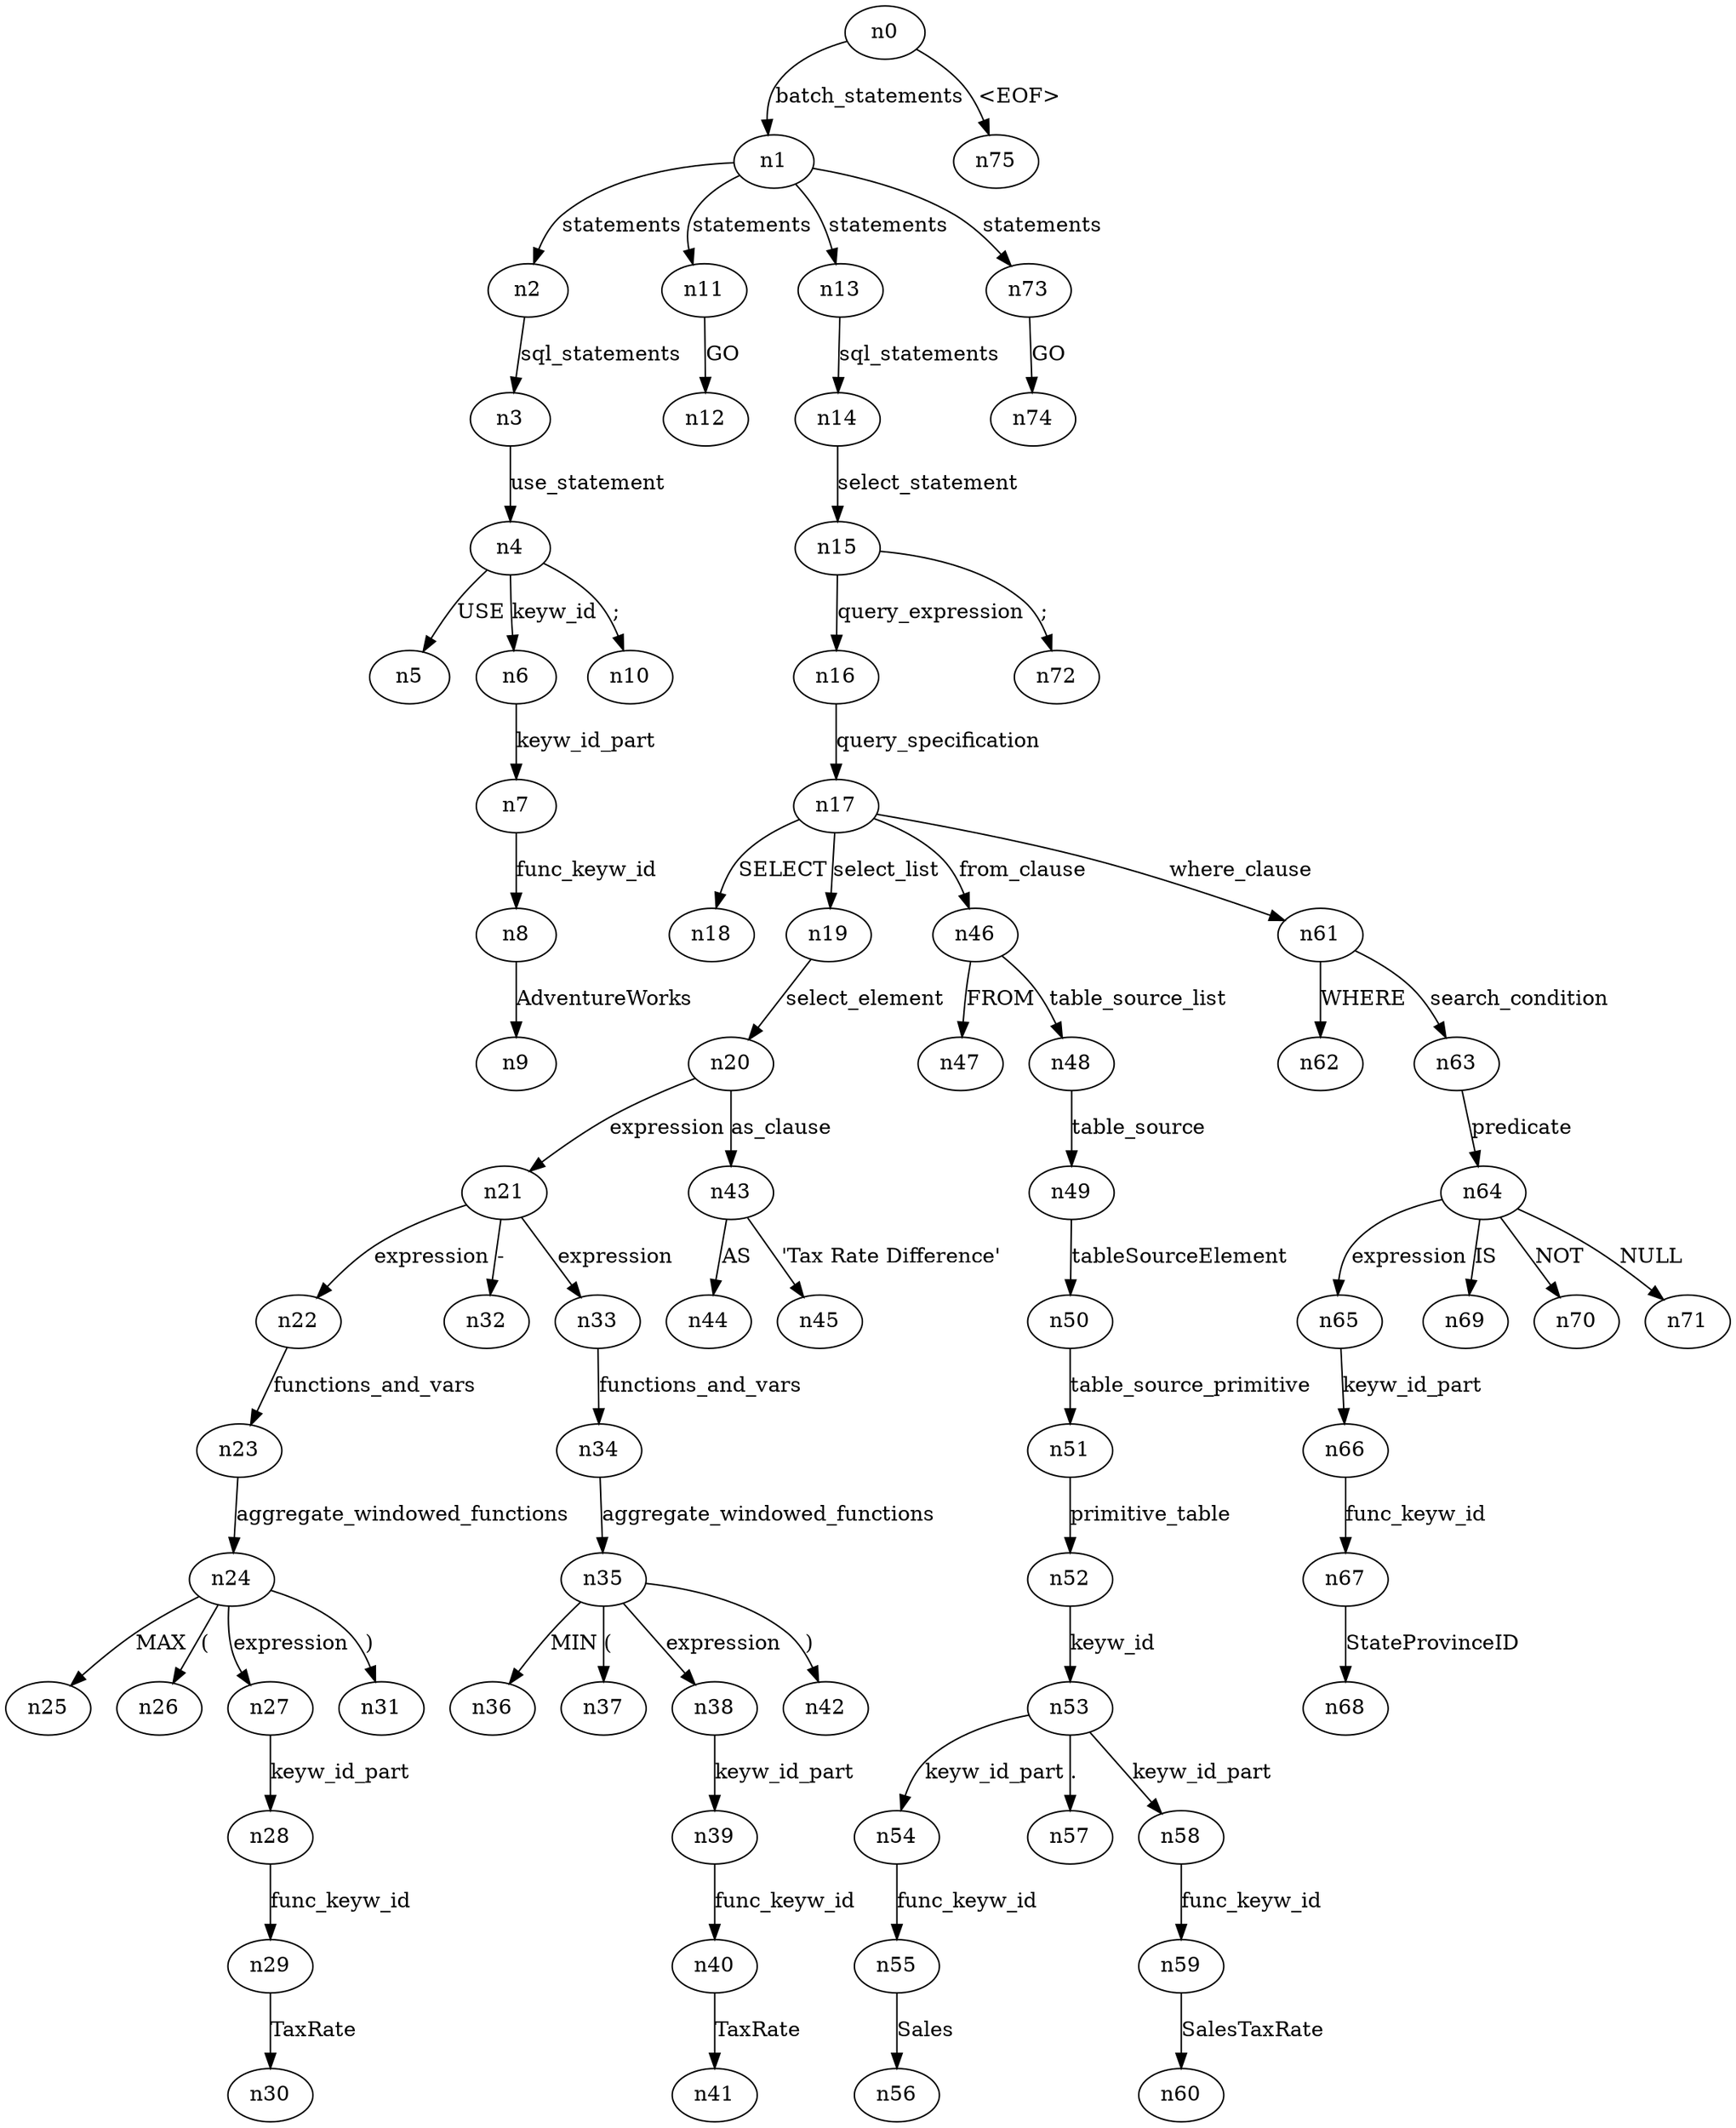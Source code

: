 digraph ParseTree {
  n0 -> n1 [label="batch_statements"];
  n1 -> n2 [label="statements"];
  n2 -> n3 [label="sql_statements"];
  n3 -> n4 [label="use_statement"];
  n4 -> n5 [label="USE"];
  n4 -> n6 [label="keyw_id"];
  n6 -> n7 [label="keyw_id_part"];
  n7 -> n8 [label="func_keyw_id"];
  n8 -> n9 [label="AdventureWorks"];
  n4 -> n10 [label=";"];
  n1 -> n11 [label="statements"];
  n11 -> n12 [label="GO"];
  n1 -> n13 [label="statements"];
  n13 -> n14 [label="sql_statements"];
  n14 -> n15 [label="select_statement"];
  n15 -> n16 [label="query_expression"];
  n16 -> n17 [label="query_specification"];
  n17 -> n18 [label="SELECT"];
  n17 -> n19 [label="select_list"];
  n19 -> n20 [label="select_element"];
  n20 -> n21 [label="expression"];
  n21 -> n22 [label="expression"];
  n22 -> n23 [label="functions_and_vars"];
  n23 -> n24 [label="aggregate_windowed_functions"];
  n24 -> n25 [label="MAX"];
  n24 -> n26 [label="("];
  n24 -> n27 [label="expression"];
  n27 -> n28 [label="keyw_id_part"];
  n28 -> n29 [label="func_keyw_id"];
  n29 -> n30 [label="TaxRate"];
  n24 -> n31 [label=")"];
  n21 -> n32 [label="-"];
  n21 -> n33 [label="expression"];
  n33 -> n34 [label="functions_and_vars"];
  n34 -> n35 [label="aggregate_windowed_functions"];
  n35 -> n36 [label="MIN"];
  n35 -> n37 [label="("];
  n35 -> n38 [label="expression"];
  n38 -> n39 [label="keyw_id_part"];
  n39 -> n40 [label="func_keyw_id"];
  n40 -> n41 [label="TaxRate"];
  n35 -> n42 [label=")"];
  n20 -> n43 [label="as_clause"];
  n43 -> n44 [label="AS"];
  n43 -> n45 [label="'Tax Rate Difference'"];
  n17 -> n46 [label="from_clause"];
  n46 -> n47 [label="FROM"];
  n46 -> n48 [label="table_source_list"];
  n48 -> n49 [label="table_source"];
  n49 -> n50 [label="tableSourceElement"];
  n50 -> n51 [label="table_source_primitive"];
  n51 -> n52 [label="primitive_table"];
  n52 -> n53 [label="keyw_id"];
  n53 -> n54 [label="keyw_id_part"];
  n54 -> n55 [label="func_keyw_id"];
  n55 -> n56 [label="Sales"];
  n53 -> n57 [label="."];
  n53 -> n58 [label="keyw_id_part"];
  n58 -> n59 [label="func_keyw_id"];
  n59 -> n60 [label="SalesTaxRate"];
  n17 -> n61 [label="where_clause"];
  n61 -> n62 [label="WHERE"];
  n61 -> n63 [label="search_condition"];
  n63 -> n64 [label="predicate"];
  n64 -> n65 [label="expression"];
  n65 -> n66 [label="keyw_id_part"];
  n66 -> n67 [label="func_keyw_id"];
  n67 -> n68 [label="StateProvinceID"];
  n64 -> n69 [label="IS"];
  n64 -> n70 [label="NOT"];
  n64 -> n71 [label="NULL"];
  n15 -> n72 [label=";"];
  n1 -> n73 [label="statements"];
  n73 -> n74 [label="GO"];
  n0 -> n75 [label="<EOF>"];
}